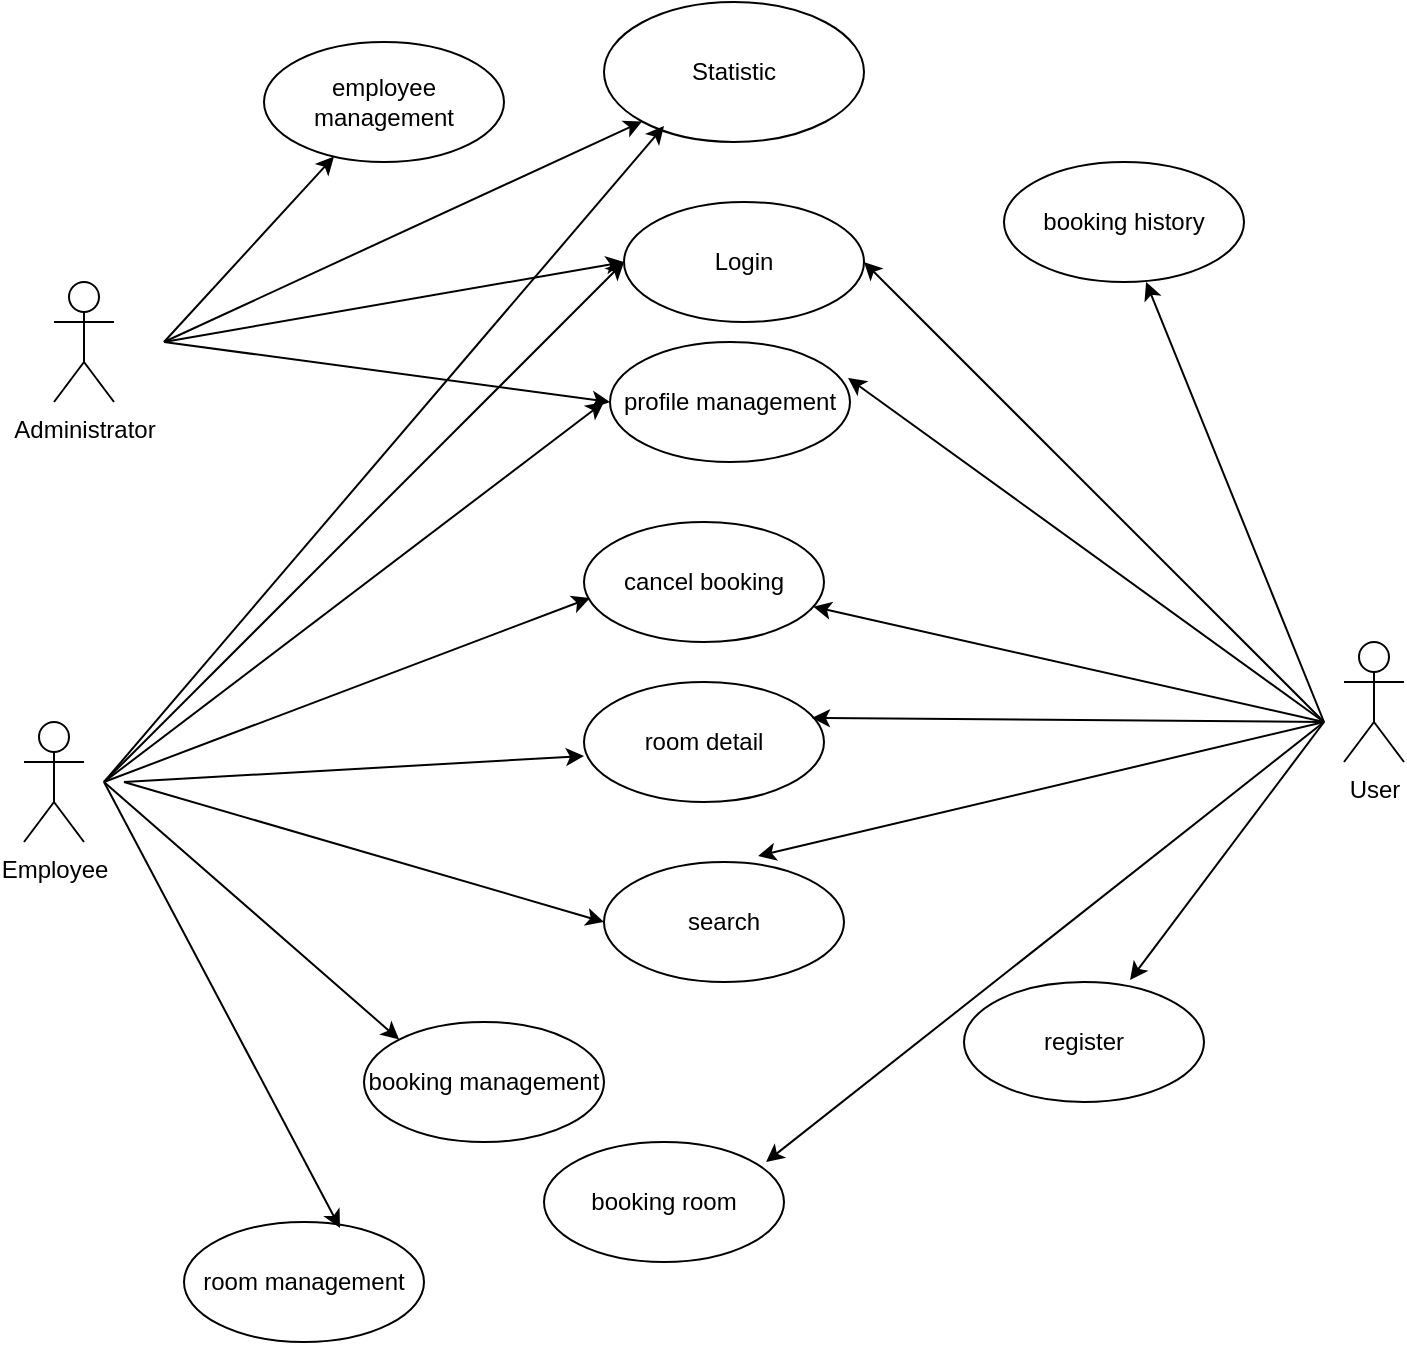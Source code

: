 <mxfile version="12.3.9" type="github" pages="1"><diagram id="0Nw8Yj8g_2Hz-2CmubIB" name="Page-1"><mxGraphModel dx="1695" dy="1619" grid="1" gridSize="10" guides="1" tooltips="1" connect="1" arrows="1" fold="1" page="1" pageScale="1" pageWidth="827" pageHeight="1169" math="0" shadow="0"><root><mxCell id="0"/><mxCell id="1" parent="0"/><mxCell id="8D8ne6wJHEVIDKhplE2c-1" value="Administrator" style="shape=umlActor;verticalLabelPosition=bottom;labelBackgroundColor=#ffffff;verticalAlign=top;html=1;outlineConnect=0;" vertex="1" parent="1"><mxGeometry x="15" y="60" width="30" height="60" as="geometry"/></mxCell><mxCell id="8D8ne6wJHEVIDKhplE2c-2" value="Employee" style="shape=umlActor;verticalLabelPosition=bottom;labelBackgroundColor=#ffffff;verticalAlign=top;html=1;outlineConnect=0;" vertex="1" parent="1"><mxGeometry y="280" width="30" height="60" as="geometry"/></mxCell><mxCell id="8D8ne6wJHEVIDKhplE2c-3" value="User" style="shape=umlActor;verticalLabelPosition=bottom;labelBackgroundColor=#ffffff;verticalAlign=top;html=1;outlineConnect=0;" vertex="1" parent="1"><mxGeometry x="660" y="240" width="30" height="60" as="geometry"/></mxCell><mxCell id="8D8ne6wJHEVIDKhplE2c-5" value="Login" style="ellipse;whiteSpace=wrap;html=1;" vertex="1" parent="1"><mxGeometry x="300" y="20" width="120" height="60" as="geometry"/></mxCell><mxCell id="8D8ne6wJHEVIDKhplE2c-6" value="booking history" style="ellipse;whiteSpace=wrap;html=1;" vertex="1" parent="1"><mxGeometry x="490" width="120" height="60" as="geometry"/></mxCell><mxCell id="8D8ne6wJHEVIDKhplE2c-7" value="Statistic" style="ellipse;whiteSpace=wrap;html=1;" vertex="1" parent="1"><mxGeometry x="290" y="-80" width="130" height="70" as="geometry"/></mxCell><mxCell id="8D8ne6wJHEVIDKhplE2c-8" value="search" style="ellipse;whiteSpace=wrap;html=1;" vertex="1" parent="1"><mxGeometry x="290" y="350" width="120" height="60" as="geometry"/></mxCell><mxCell id="8D8ne6wJHEVIDKhplE2c-9" value="booking room" style="ellipse;whiteSpace=wrap;html=1;" vertex="1" parent="1"><mxGeometry x="260" y="490" width="120" height="60" as="geometry"/></mxCell><mxCell id="8D8ne6wJHEVIDKhplE2c-10" value="employee management" style="ellipse;whiteSpace=wrap;html=1;" vertex="1" parent="1"><mxGeometry x="120" y="-60" width="120" height="60" as="geometry"/></mxCell><mxCell id="8D8ne6wJHEVIDKhplE2c-11" value="booking management" style="ellipse;whiteSpace=wrap;html=1;" vertex="1" parent="1"><mxGeometry x="170" y="430" width="120" height="60" as="geometry"/></mxCell><mxCell id="8D8ne6wJHEVIDKhplE2c-12" value="room detail" style="ellipse;whiteSpace=wrap;html=1;" vertex="1" parent="1"><mxGeometry x="280" y="260" width="120" height="60" as="geometry"/></mxCell><mxCell id="8D8ne6wJHEVIDKhplE2c-13" value="profile management" style="ellipse;whiteSpace=wrap;html=1;" vertex="1" parent="1"><mxGeometry x="293" y="90" width="120" height="60" as="geometry"/></mxCell><mxCell id="8D8ne6wJHEVIDKhplE2c-14" value="cancel booking" style="ellipse;whiteSpace=wrap;html=1;" vertex="1" parent="1"><mxGeometry x="280" y="180" width="120" height="60" as="geometry"/></mxCell><mxCell id="8D8ne6wJHEVIDKhplE2c-15" value="register" style="ellipse;whiteSpace=wrap;html=1;" vertex="1" parent="1"><mxGeometry x="470" y="410" width="120" height="60" as="geometry"/></mxCell><mxCell id="8D8ne6wJHEVIDKhplE2c-16" value="room management" style="ellipse;whiteSpace=wrap;html=1;" vertex="1" parent="1"><mxGeometry x="80" y="530" width="120" height="60" as="geometry"/></mxCell><mxCell id="8D8ne6wJHEVIDKhplE2c-18" value="" style="endArrow=classic;html=1;entryX=0.592;entryY=1;entryDx=0;entryDy=0;entryPerimeter=0;" edge="1" parent="1" target="8D8ne6wJHEVIDKhplE2c-6"><mxGeometry width="50" height="50" relative="1" as="geometry"><mxPoint x="650" y="280" as="sourcePoint"/><mxPoint x="650" y="250" as="targetPoint"/></mxGeometry></mxCell><mxCell id="8D8ne6wJHEVIDKhplE2c-19" value="" style="endArrow=classic;html=1;" edge="1" parent="1" target="8D8ne6wJHEVIDKhplE2c-14"><mxGeometry width="50" height="50" relative="1" as="geometry"><mxPoint x="650" y="280" as="sourcePoint"/><mxPoint x="579.04" y="326.98" as="targetPoint"/></mxGeometry></mxCell><mxCell id="8D8ne6wJHEVIDKhplE2c-20" value="" style="endArrow=classic;html=1;entryX=0.925;entryY=0.167;entryDx=0;entryDy=0;entryPerimeter=0;" edge="1" parent="1" target="8D8ne6wJHEVIDKhplE2c-9"><mxGeometry width="50" height="50" relative="1" as="geometry"><mxPoint x="650" y="280" as="sourcePoint"/><mxPoint x="569.04" y="329.98" as="targetPoint"/></mxGeometry></mxCell><mxCell id="8D8ne6wJHEVIDKhplE2c-21" value="" style="endArrow=classic;html=1;entryX=0.95;entryY=0.3;entryDx=0;entryDy=0;entryPerimeter=0;" edge="1" parent="1" target="8D8ne6wJHEVIDKhplE2c-12"><mxGeometry width="50" height="50" relative="1" as="geometry"><mxPoint x="650" y="280" as="sourcePoint"/><mxPoint x="359.54" y="501.98" as="targetPoint"/></mxGeometry></mxCell><mxCell id="8D8ne6wJHEVIDKhplE2c-22" value="" style="endArrow=classic;html=1;entryX=0.692;entryY=-0.017;entryDx=0;entryDy=0;entryPerimeter=0;" edge="1" parent="1" target="8D8ne6wJHEVIDKhplE2c-15"><mxGeometry width="50" height="50" relative="1" as="geometry"><mxPoint x="650" y="280" as="sourcePoint"/><mxPoint x="609.04" y="356.98" as="targetPoint"/></mxGeometry></mxCell><mxCell id="8D8ne6wJHEVIDKhplE2c-23" value="" style="endArrow=classic;html=1;entryX=1;entryY=0.5;entryDx=0;entryDy=0;" edge="1" parent="1" target="8D8ne6wJHEVIDKhplE2c-5"><mxGeometry width="50" height="50" relative="1" as="geometry"><mxPoint x="650" y="280" as="sourcePoint"/><mxPoint x="619.04" y="366.98" as="targetPoint"/></mxGeometry></mxCell><mxCell id="8D8ne6wJHEVIDKhplE2c-24" value="" style="endArrow=classic;html=1;entryX=0.642;entryY=-0.05;entryDx=0;entryDy=0;entryPerimeter=0;" edge="1" parent="1" target="8D8ne6wJHEVIDKhplE2c-8"><mxGeometry width="50" height="50" relative="1" as="geometry"><mxPoint x="650" y="280" as="sourcePoint"/><mxPoint x="629.04" y="376.98" as="targetPoint"/></mxGeometry></mxCell><mxCell id="8D8ne6wJHEVIDKhplE2c-25" value="" style="endArrow=classic;html=1;entryX=0.992;entryY=0.3;entryDx=0;entryDy=0;entryPerimeter=0;" edge="1" parent="1" target="8D8ne6wJHEVIDKhplE2c-13"><mxGeometry width="50" height="50" relative="1" as="geometry"><mxPoint x="650" y="280" as="sourcePoint"/><mxPoint x="639.04" y="386.98" as="targetPoint"/></mxGeometry></mxCell><mxCell id="8D8ne6wJHEVIDKhplE2c-27" value="" style="endArrow=classic;html=1;entryX=0;entryY=0.5;entryDx=0;entryDy=0;" edge="1" parent="1" target="8D8ne6wJHEVIDKhplE2c-5"><mxGeometry width="50" height="50" relative="1" as="geometry"><mxPoint x="70" y="90" as="sourcePoint"/><mxPoint x="150" y="140" as="targetPoint"/></mxGeometry></mxCell><mxCell id="8D8ne6wJHEVIDKhplE2c-28" value="" style="endArrow=classic;html=1;entryX=0;entryY=0.5;entryDx=0;entryDy=0;" edge="1" parent="1" target="8D8ne6wJHEVIDKhplE2c-13"><mxGeometry width="50" height="50" relative="1" as="geometry"><mxPoint x="70" y="90" as="sourcePoint"/><mxPoint x="310" y="60" as="targetPoint"/></mxGeometry></mxCell><mxCell id="8D8ne6wJHEVIDKhplE2c-29" value="" style="endArrow=classic;html=1;entryX=0.025;entryY=0.633;entryDx=0;entryDy=0;entryPerimeter=0;" edge="1" parent="1" target="8D8ne6wJHEVIDKhplE2c-14"><mxGeometry width="50" height="50" relative="1" as="geometry"><mxPoint x="40" y="310" as="sourcePoint"/><mxPoint x="320" y="70" as="targetPoint"/></mxGeometry></mxCell><mxCell id="8D8ne6wJHEVIDKhplE2c-30" value="" style="endArrow=classic;html=1;entryX=0;entryY=0.5;entryDx=0;entryDy=0;" edge="1" parent="1" target="8D8ne6wJHEVIDKhplE2c-5"><mxGeometry width="50" height="50" relative="1" as="geometry"><mxPoint x="40" y="310" as="sourcePoint"/><mxPoint x="330" y="80" as="targetPoint"/></mxGeometry></mxCell><mxCell id="8D8ne6wJHEVIDKhplE2c-31" value="" style="endArrow=classic;html=1;" edge="1" parent="1" target="8D8ne6wJHEVIDKhplE2c-10"><mxGeometry width="50" height="50" relative="1" as="geometry"><mxPoint x="70" y="90" as="sourcePoint"/><mxPoint x="340" y="90" as="targetPoint"/></mxGeometry></mxCell><mxCell id="8D8ne6wJHEVIDKhplE2c-32" value="" style="endArrow=classic;html=1;" edge="1" parent="1"><mxGeometry width="50" height="50" relative="1" as="geometry"><mxPoint x="40" y="310" as="sourcePoint"/><mxPoint x="290" y="120" as="targetPoint"/></mxGeometry></mxCell><mxCell id="8D8ne6wJHEVIDKhplE2c-33" value="" style="endArrow=classic;html=1;entryX=0;entryY=0.617;entryDx=0;entryDy=0;entryPerimeter=0;" edge="1" parent="1" target="8D8ne6wJHEVIDKhplE2c-12"><mxGeometry width="50" height="50" relative="1" as="geometry"><mxPoint x="50" y="310" as="sourcePoint"/><mxPoint x="293" y="227.98" as="targetPoint"/></mxGeometry></mxCell><mxCell id="8D8ne6wJHEVIDKhplE2c-34" value="" style="endArrow=classic;html=1;entryX=0;entryY=0.5;entryDx=0;entryDy=0;" edge="1" parent="1" target="8D8ne6wJHEVIDKhplE2c-8"><mxGeometry width="50" height="50" relative="1" as="geometry"><mxPoint x="50" y="310" as="sourcePoint"/><mxPoint x="303" y="237.98" as="targetPoint"/></mxGeometry></mxCell><mxCell id="8D8ne6wJHEVIDKhplE2c-35" value="" style="endArrow=classic;html=1;entryX=0;entryY=0;entryDx=0;entryDy=0;" edge="1" parent="1" target="8D8ne6wJHEVIDKhplE2c-11"><mxGeometry width="50" height="50" relative="1" as="geometry"><mxPoint x="40" y="310" as="sourcePoint"/><mxPoint x="313" y="247.98" as="targetPoint"/></mxGeometry></mxCell><mxCell id="8D8ne6wJHEVIDKhplE2c-36" value="" style="endArrow=classic;html=1;entryX=0.65;entryY=0.05;entryDx=0;entryDy=0;entryPerimeter=0;" edge="1" parent="1" target="8D8ne6wJHEVIDKhplE2c-16"><mxGeometry width="50" height="50" relative="1" as="geometry"><mxPoint x="40" y="310" as="sourcePoint"/><mxPoint x="323" y="257.98" as="targetPoint"/></mxGeometry></mxCell><mxCell id="8D8ne6wJHEVIDKhplE2c-37" value="" style="endArrow=classic;html=1;" edge="1" parent="1"><mxGeometry width="50" height="50" relative="1" as="geometry"><mxPoint x="40" y="310" as="sourcePoint"/><mxPoint x="320" y="-18" as="targetPoint"/></mxGeometry></mxCell><mxCell id="8D8ne6wJHEVIDKhplE2c-38" value="" style="endArrow=classic;html=1;entryX=0;entryY=1;entryDx=0;entryDy=0;" edge="1" parent="1" target="8D8ne6wJHEVIDKhplE2c-7"><mxGeometry width="50" height="50" relative="1" as="geometry"><mxPoint x="70" y="90" as="sourcePoint"/><mxPoint x="343" y="277.98" as="targetPoint"/></mxGeometry></mxCell></root></mxGraphModel></diagram></mxfile>